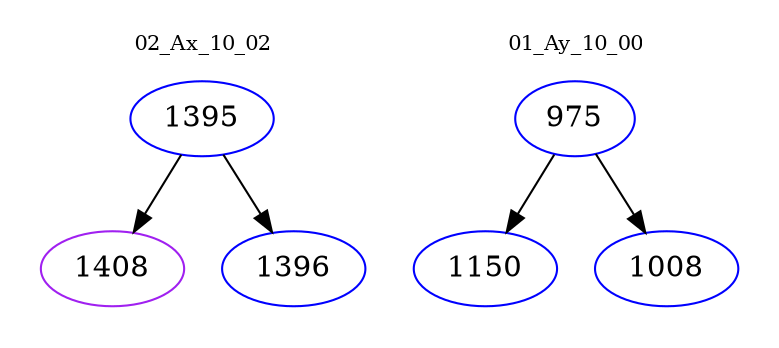 digraph{
subgraph cluster_0 {
color = white
label = "02_Ax_10_02";
fontsize=10;
T0_1395 [label="1395", color="blue"]
T0_1395 -> T0_1408 [color="black"]
T0_1408 [label="1408", color="purple"]
T0_1395 -> T0_1396 [color="black"]
T0_1396 [label="1396", color="blue"]
}
subgraph cluster_1 {
color = white
label = "01_Ay_10_00";
fontsize=10;
T1_975 [label="975", color="blue"]
T1_975 -> T1_1150 [color="black"]
T1_1150 [label="1150", color="blue"]
T1_975 -> T1_1008 [color="black"]
T1_1008 [label="1008", color="blue"]
}
}
